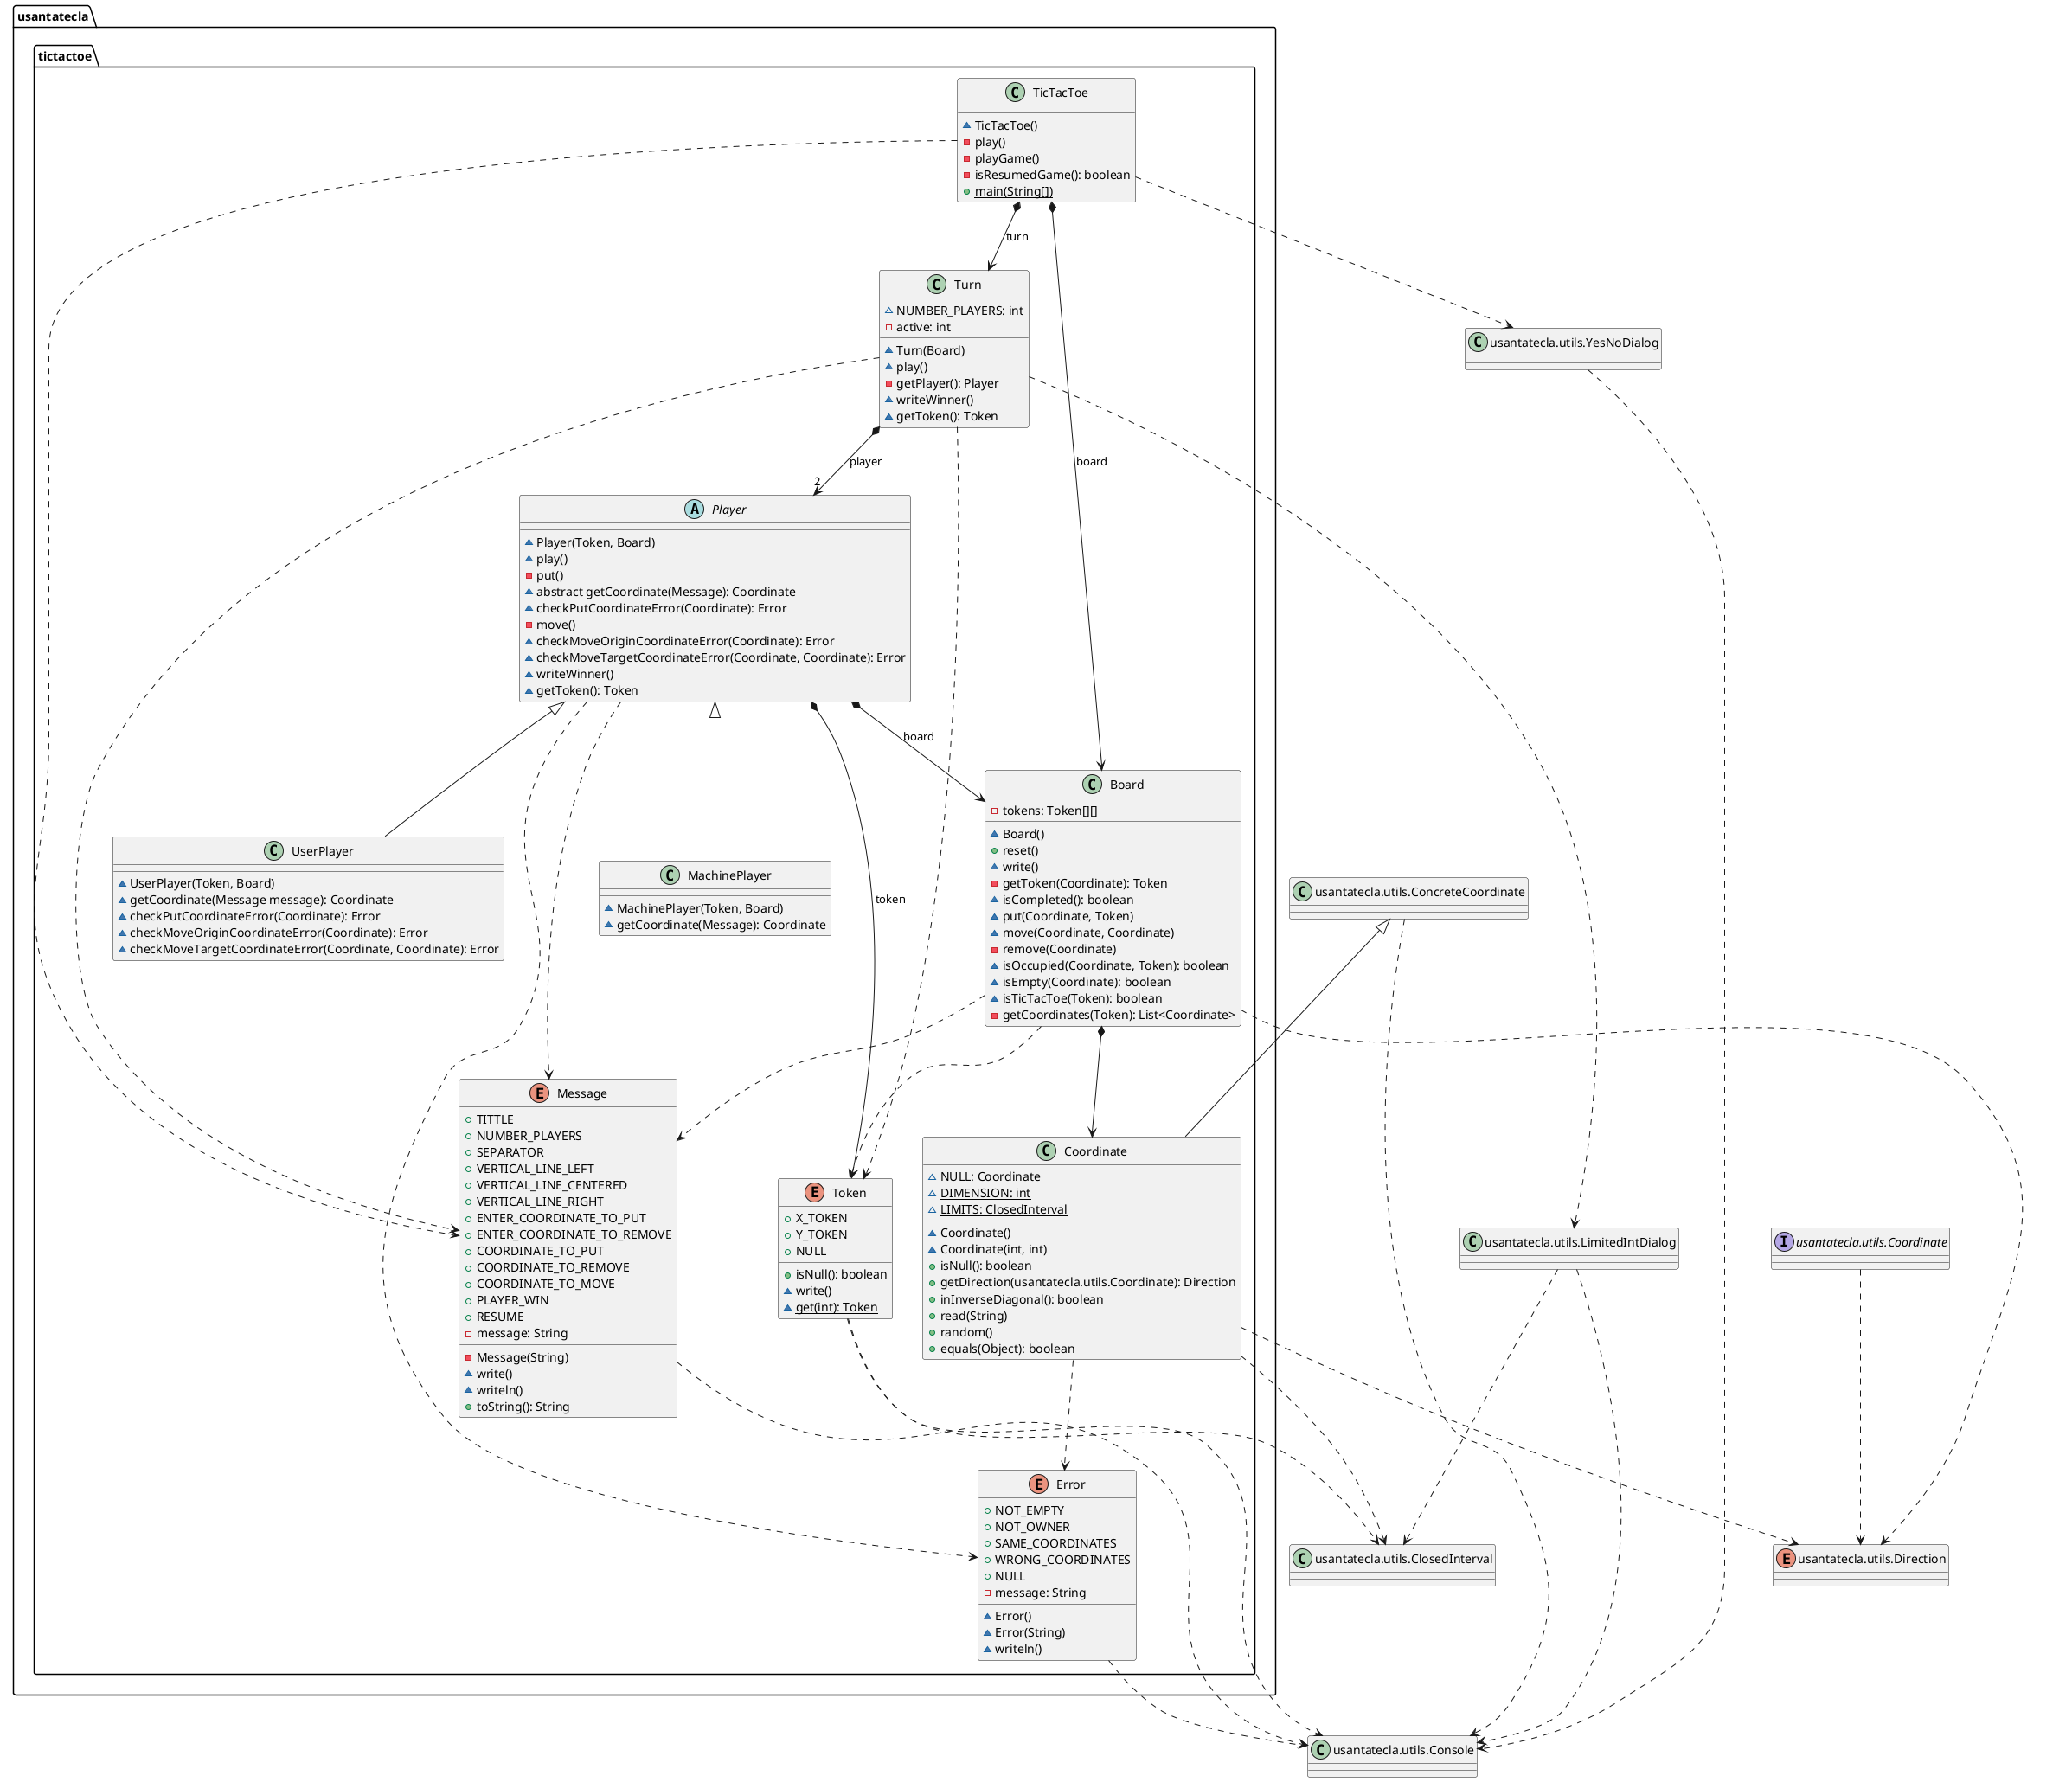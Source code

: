 @startuml tictactoe
namespace usantatecla.tictactoe {
class Board {
	- tokens: Token[][] 
	~ Board()
	+ reset() 
	~ write() 
	- getToken(Coordinate): Token 
	~ isCompleted(): boolean 
	~ put(Coordinate, Token) 
	~ move(Coordinate, Coordinate) 
	- remove(Coordinate) 
	~ isOccupied(Coordinate, Token): boolean 
	~ isEmpty(Coordinate): boolean
	~ isTicTacToe(Token): boolean
	- getCoordinates(Token): List<Coordinate> 
}

class Coordinate {
	~ NULL: {static} Coordinate
	~ DIMENSION: {static} int 
	~ LIMITS: {static} ClosedInterval 
	~ Coordinate()
	~ Coordinate(int, int)
	+ isNull(): boolean 
	+ getDirection(usantatecla.utils.Coordinate): Direction 
	+ inInverseDiagonal(): boolean 
	+ read(String)
	+ random() 
	+ equals(Object): boolean 
}

enum Error {

	+ NOT_EMPTY
	+ NOT_OWNER
	+ SAME_COORDINATES
	+ WRONG_COORDINATES
	+ NULL
	- message: String 
	~ Error()
	~ Error(String)
	~ writeln()
}

class MachinePlayer {
	~ MachinePlayer(Token, Board)
	~ getCoordinate(Message): Coordinate 
}

enum Message {
	+ TITTLE
	+ NUMBER_PLAYERS
	+ SEPARATOR
	+ VERTICAL_LINE_LEFT
	+ VERTICAL_LINE_CENTERED
	+ VERTICAL_LINE_RIGHT
	+ ENTER_COORDINATE_TO_PUT
	+ ENTER_COORDINATE_TO_REMOVE
	+ COORDINATE_TO_PUT
	+ COORDINATE_TO_REMOVE
	+ COORDINATE_TO_MOVE
	+ PLAYER_WIN
	+ RESUME
	- message: String 
	- Message(String)
	~ write()
	~ writeln()
	+ toString(): String 
}


abstract class Player {
	~ Player(Token, Board)
	~ play()
	- put()
	~ abstract getCoordinate(Message): Coordinate 
	~ checkPutCoordinateError(Coordinate): Error 
	- move()
	~ checkMoveOriginCoordinateError(Coordinate): Error 
	~ checkMoveTargetCoordinateError(Coordinate, Coordinate): Error 
	~ writeWinner()
	~ getToken(): Token 
}

class TicTacToe{
    ~ TicTacToe()
	- play()
    - playGame()
	- isResumedGame(): boolean
	+ {static} main(String[])
}

enum Token {
	+ X_TOKEN
	+ Y_TOKEN
	+ NULL
    + isNull(): boolean 
    ~ write()
    ~ {static} get(int): Token 
}

class Turn {
	~ NUMBER_PLAYERS: {static} int 
	- active: int 
	~ Turn(Board)
	~ play()
	- getPlayer(): Player 
	~ writeWinner()
	~ getToken(): Token  
}

class UserPlayer extends Player {
	~ UserPlayer(Token, Board)
	~ getCoordinate(Message message): Coordinate
	~ checkPutCoordinateError(Coordinate): Error 
	~ checkMoveOriginCoordinateError(Coordinate): Error
	~ checkMoveTargetCoordinateError(Coordinate, Coordinate): Error
}

TicTacToe *-down-> Board : board
TicTacToe *-down-> Turn : turn

Board .down.> Token
Turn .down.> Token
Player *-down-> Token : token
Player *-down-> Board : board
Turn *-down-> "2" Player : player
Board *-down-> Coordinate 
Player <|-down- MachinePlayer
Coordinate .down.> Error
Player .down.> Error
Board .down.> Message
Player .down.> Message
TicTacToe .down.> Message
Turn .down.> Message

}

class ConcreteCoordinate as "usantatecla.utils.ConcreteCoordinate"{

}

class ClosedInterval as "usantatecla.utils.ClosedInterval"{
	
}

class Console as "usantatecla.utils.Console"{
	
}

class LimitedIntDialog as "usantatecla.utils.LimitedIntDialog"{
	
}

class YesNoDialog as "usantatecla.utils.YesNoDialog"{
	
}

enum Direction as "usantatecla.utils.Direction"{
	
}

interface Coordinate as "usantatecla.utils.Coordinate"{
	
}

ConcreteCoordinate <|-down- usantatecla.tictactoe.Coordinate

usantatecla.tictactoe.Coordinate .down.> ClosedInterval
usantatecla.tictactoe.Token .down.> ClosedInterval
LimitedIntDialog .down.> ClosedInterval


usantatecla.tictactoe.Error .down.> Console
usantatecla.tictactoe.Message .down.> Console
usantatecla.tictactoe.Token .down.> Console
ConcreteCoordinate .down.> Console
LimitedIntDialog .down.> Console
YesNoDialog .down.> Console


usantatecla.tictactoe.Turn .down.> LimitedIntDialog
usantatecla.tictactoe.TicTacToe .down.> YesNoDialog

usantatecla.tictactoe.Board .down.> Direction
usantatecla.tictactoe.Coordinate .down.> Direction
Coordinate .down.> Direction
@enduml


@startuml utils
namespace usantatecla.utils {

interface Coordinate {
	~ isNull(): boolean 
	~ getDirection(Coordinate): Direction 
	~ inHorizontal(Coordinate): boolean 
	~ inVertical(Coordinate): boolean 
	~ inMainDiagonal(): boolean 
}

class ConcreteCoordinate {
	~ row: int 
	~ column: int 
	~ ROW: {static} String
	~ COLUMN: {static} String
	~ ConcreteCoordinate()
	~ ConcreteCoordinate(int, int)
	+ isNull(): boolean 
	+ getDirection(Coordinate): Direction 
	+ inHorizontal(Coordinate): boolean 
	+ inVertical(Coordinate): boolean 
	+ inMainDiagonal(): boolean 
	~ read(String)
	+ getRow(): int 
	+ getColumn(): int
	+ hashCode(): int
	+ equals(Object): boolean 
	+ toString(): String 
}
class NullCoordinate {
	+ instance: {static} NullCoordinate 
	+ {static} instance(): Coordinate 
	+ isNull(): boolean 
	+ getDirection(Coordinate): Direction 
	+ inHorizontal(Coordinate): boolean 
	+ inVertical(Coordinate): boolean
	+ inMainDiagonal(): boolean
	+ hashCode(): int 
	+ equals(Object): boolean 
	+ toString(): String 
}

enum Direction {
	+ VERTICAL
	+ HORIZONTAL
	+ MAIN_DIAGONAL
	+ INVERSE_DIAGONAL
	+ NULL
}

class Console {
	+ console: {static} Console 
	+ instance(): {static} Console 
	+ readString(String): String 
	+ readString(): String 
	+ readInt(String): int 
	+ readChar(String): char 
	+ writeln()
	+ write(String)
	+ write(int)
	+ writeln(String)
	+ writeln(int)
	+ write(char)
	+ writeError(String)
}

class ClosedInterval {
	- min: int 
	- max: int 
	+ ClosedInterval(int, int)
	+ isIncluded(int): boolean 
	+ toString(): String 
}

class YesNoDialog {
	- AFFIRMATIVE: {static} char 
	- NEGATIVE: {static} char 
	- SUFFIX: {static} String 
	- MESSAGE: {static} String
	- answer: char 
	+ read(String): boolean 
	- isAfirmative(): boolean 
	- getAnswer(): char 
	- isNegative(): boolean 
}

class LimitedIntDialog {
	- LIMITS: ClosedInterval 
	- ERROR_MESSAGE: {static} String 
	+ LimitedIntDialog(int, int)
	+ read(String): int 
}

Coordinate <|-down- ConcreteCoordinate
Coordinate <|-down- NullCoordinate
Console *-down-> java.io.BufferedReader : bufferedReader
}
@enduml